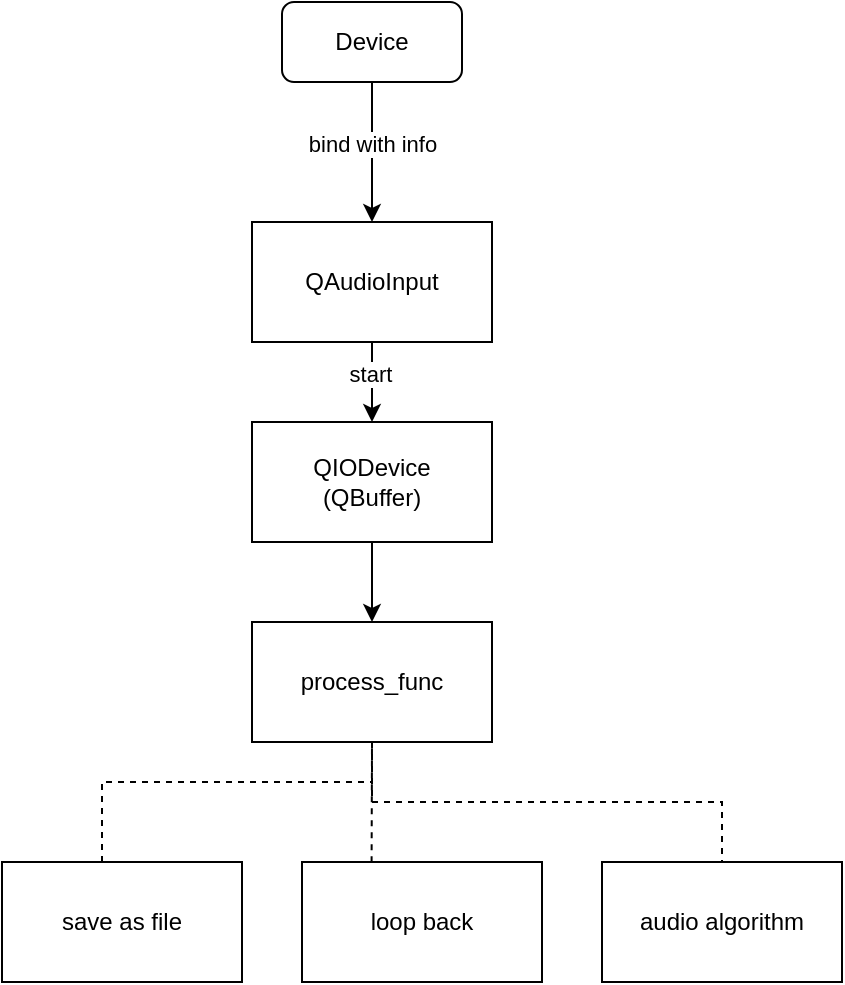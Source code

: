 <mxfile version="25.0.3">
  <diagram name="第 1 页" id="8b_0IID76tkcFbIoTBnd">
    <mxGraphModel dx="679" dy="357" grid="1" gridSize="10" guides="1" tooltips="1" connect="1" arrows="1" fold="1" page="1" pageScale="1" pageWidth="827" pageHeight="1169" math="0" shadow="0">
      <root>
        <mxCell id="0" />
        <mxCell id="1" parent="0" />
        <mxCell id="DAMfCE2nTLP1wtK2sifz-3" value="Device" style="rounded=1;whiteSpace=wrap;html=1;" vertex="1" parent="1">
          <mxGeometry x="220" y="20" width="90" height="40" as="geometry" />
        </mxCell>
        <mxCell id="DAMfCE2nTLP1wtK2sifz-4" value="QAudioInput" style="rounded=0;whiteSpace=wrap;html=1;" vertex="1" parent="1">
          <mxGeometry x="205" y="130" width="120" height="60" as="geometry" />
        </mxCell>
        <mxCell id="DAMfCE2nTLP1wtK2sifz-5" value="" style="endArrow=classic;html=1;rounded=0;exitX=0.5;exitY=1;exitDx=0;exitDy=0;entryX=0.5;entryY=0;entryDx=0;entryDy=0;" edge="1" parent="1" source="DAMfCE2nTLP1wtK2sifz-3" target="DAMfCE2nTLP1wtK2sifz-4">
          <mxGeometry width="50" height="50" relative="1" as="geometry">
            <mxPoint x="340" y="100" as="sourcePoint" />
            <mxPoint x="390" y="50" as="targetPoint" />
          </mxGeometry>
        </mxCell>
        <mxCell id="DAMfCE2nTLP1wtK2sifz-6" value="bind with info" style="edgeLabel;html=1;align=center;verticalAlign=middle;resizable=0;points=[];" vertex="1" connectable="0" parent="DAMfCE2nTLP1wtK2sifz-5">
          <mxGeometry x="-0.133" relative="1" as="geometry">
            <mxPoint as="offset" />
          </mxGeometry>
        </mxCell>
        <mxCell id="DAMfCE2nTLP1wtK2sifz-8" value="QIODevice&lt;div&gt;(QBuffer)&lt;/div&gt;" style="rounded=0;whiteSpace=wrap;html=1;" vertex="1" parent="1">
          <mxGeometry x="205" y="230" width="120" height="60" as="geometry" />
        </mxCell>
        <mxCell id="DAMfCE2nTLP1wtK2sifz-9" value="" style="endArrow=classic;html=1;rounded=0;exitX=0.5;exitY=1;exitDx=0;exitDy=0;entryX=0.5;entryY=0;entryDx=0;entryDy=0;" edge="1" parent="1" source="DAMfCE2nTLP1wtK2sifz-4" target="DAMfCE2nTLP1wtK2sifz-8">
          <mxGeometry width="50" height="50" relative="1" as="geometry">
            <mxPoint x="320" y="230" as="sourcePoint" />
            <mxPoint x="370" y="180" as="targetPoint" />
          </mxGeometry>
        </mxCell>
        <mxCell id="DAMfCE2nTLP1wtK2sifz-10" value="start" style="edgeLabel;html=1;align=center;verticalAlign=middle;resizable=0;points=[];" vertex="1" connectable="0" parent="DAMfCE2nTLP1wtK2sifz-9">
          <mxGeometry x="-0.231" y="-1" relative="1" as="geometry">
            <mxPoint as="offset" />
          </mxGeometry>
        </mxCell>
        <mxCell id="DAMfCE2nTLP1wtK2sifz-11" value="process_func" style="rounded=0;whiteSpace=wrap;html=1;" vertex="1" parent="1">
          <mxGeometry x="205" y="330" width="120" height="60" as="geometry" />
        </mxCell>
        <mxCell id="DAMfCE2nTLP1wtK2sifz-12" value="" style="endArrow=classic;html=1;rounded=0;exitX=0.5;exitY=1;exitDx=0;exitDy=0;entryX=0.5;entryY=0;entryDx=0;entryDy=0;" edge="1" parent="1" source="DAMfCE2nTLP1wtK2sifz-8" target="DAMfCE2nTLP1wtK2sifz-11">
          <mxGeometry width="50" height="50" relative="1" as="geometry">
            <mxPoint x="270" y="300" as="sourcePoint" />
            <mxPoint x="385" y="290" as="targetPoint" />
          </mxGeometry>
        </mxCell>
        <mxCell id="DAMfCE2nTLP1wtK2sifz-13" value="save as file" style="rounded=0;whiteSpace=wrap;html=1;" vertex="1" parent="1">
          <mxGeometry x="80" y="450" width="120" height="60" as="geometry" />
        </mxCell>
        <mxCell id="DAMfCE2nTLP1wtK2sifz-14" value="loop back" style="rounded=0;whiteSpace=wrap;html=1;" vertex="1" parent="1">
          <mxGeometry x="230" y="450" width="120" height="60" as="geometry" />
        </mxCell>
        <mxCell id="DAMfCE2nTLP1wtK2sifz-15" value="audio algorithm" style="rounded=0;whiteSpace=wrap;html=1;" vertex="1" parent="1">
          <mxGeometry x="380" y="450" width="120" height="60" as="geometry" />
        </mxCell>
        <mxCell id="DAMfCE2nTLP1wtK2sifz-16" value="" style="endArrow=none;dashed=1;html=1;rounded=0;entryX=0.5;entryY=1;entryDx=0;entryDy=0;" edge="1" parent="1" target="DAMfCE2nTLP1wtK2sifz-11">
          <mxGeometry width="50" height="50" relative="1" as="geometry">
            <mxPoint x="130" y="450" as="sourcePoint" />
            <mxPoint x="180" y="400" as="targetPoint" />
            <Array as="points">
              <mxPoint x="130" y="410" />
              <mxPoint x="265" y="410" />
            </Array>
          </mxGeometry>
        </mxCell>
        <mxCell id="DAMfCE2nTLP1wtK2sifz-17" value="" style="endArrow=none;dashed=1;html=1;rounded=0;entryX=0.5;entryY=1;entryDx=0;entryDy=0;exitX=0.29;exitY=0.002;exitDx=0;exitDy=0;exitPerimeter=0;" edge="1" parent="1" source="DAMfCE2nTLP1wtK2sifz-14" target="DAMfCE2nTLP1wtK2sifz-11">
          <mxGeometry width="50" height="50" relative="1" as="geometry">
            <mxPoint x="290" y="440" as="sourcePoint" />
            <mxPoint x="340" y="390" as="targetPoint" />
          </mxGeometry>
        </mxCell>
        <mxCell id="DAMfCE2nTLP1wtK2sifz-18" value="" style="endArrow=none;dashed=1;html=1;rounded=0;exitX=0.5;exitY=1;exitDx=0;exitDy=0;entryX=0.5;entryY=0;entryDx=0;entryDy=0;" edge="1" parent="1" source="DAMfCE2nTLP1wtK2sifz-11" target="DAMfCE2nTLP1wtK2sifz-15">
          <mxGeometry width="50" height="50" relative="1" as="geometry">
            <mxPoint x="340" y="430" as="sourcePoint" />
            <mxPoint x="390" y="380" as="targetPoint" />
            <Array as="points">
              <mxPoint x="265" y="420" />
              <mxPoint x="440" y="420" />
            </Array>
          </mxGeometry>
        </mxCell>
      </root>
    </mxGraphModel>
  </diagram>
</mxfile>
